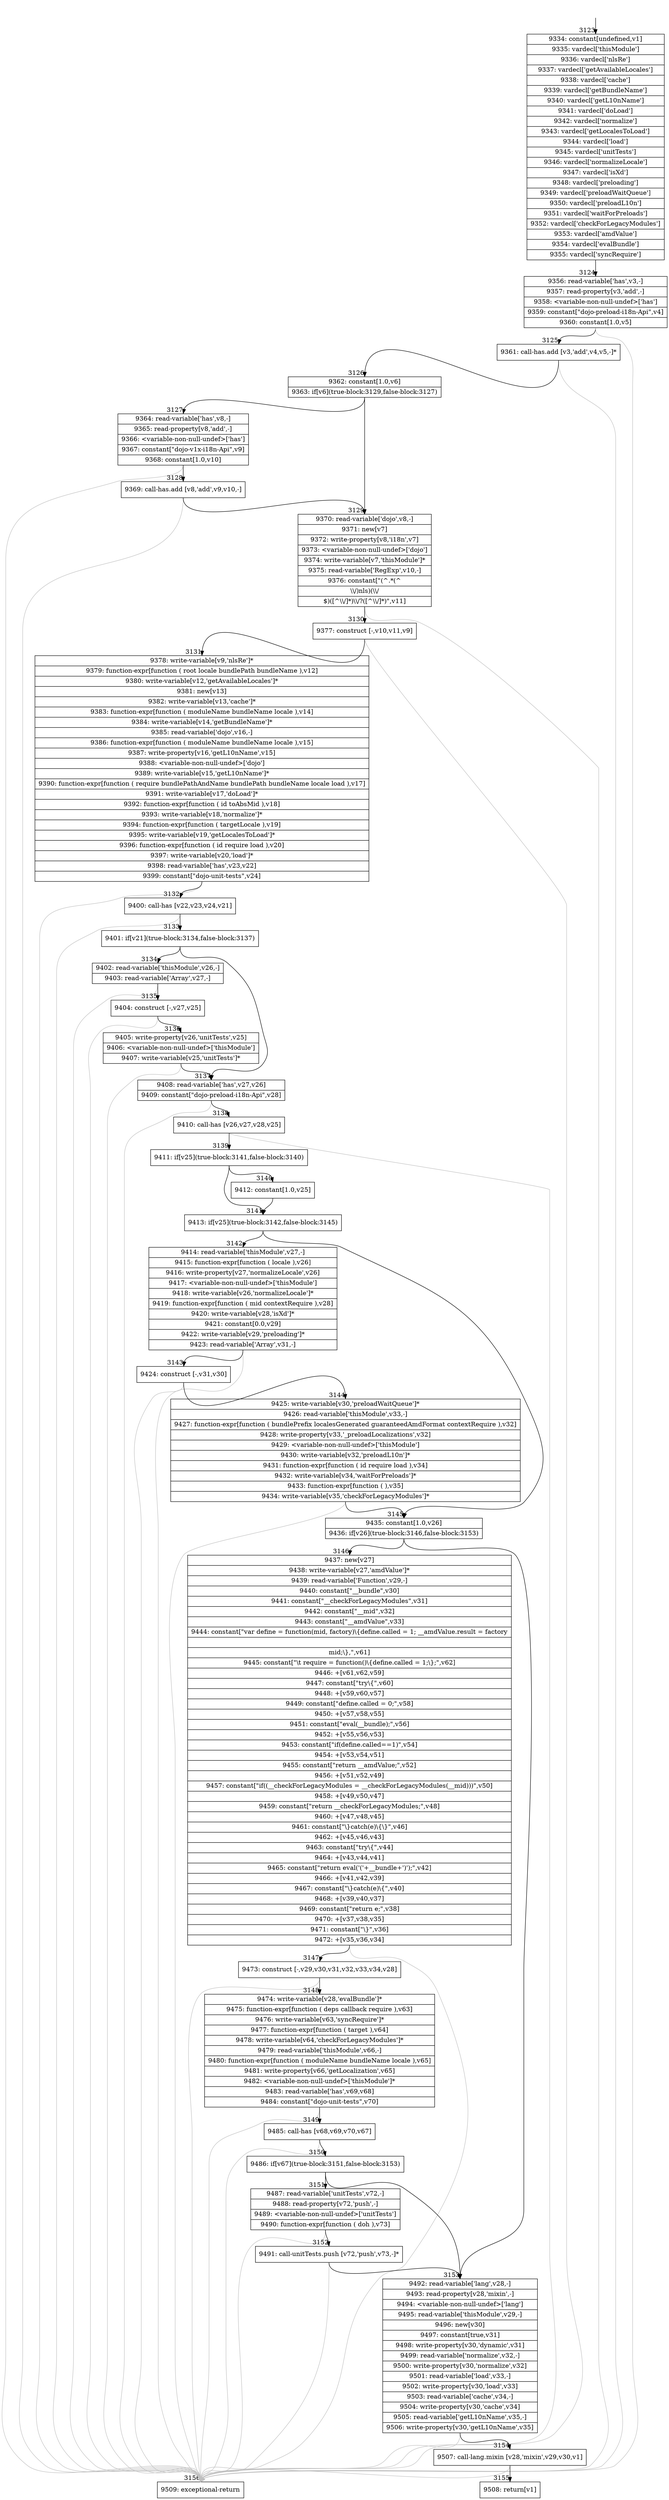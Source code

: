 digraph {
rankdir="TD"
BB_entry155[shape=none,label=""];
BB_entry155 -> BB3123 [tailport=s, headport=n, headlabel="    3123"]
BB3123 [shape=record label="{9334: constant[undefined,v1]|9335: vardecl['thisModule']|9336: vardecl['nlsRe']|9337: vardecl['getAvailableLocales']|9338: vardecl['cache']|9339: vardecl['getBundleName']|9340: vardecl['getL10nName']|9341: vardecl['doLoad']|9342: vardecl['normalize']|9343: vardecl['getLocalesToLoad']|9344: vardecl['load']|9345: vardecl['unitTests']|9346: vardecl['normalizeLocale']|9347: vardecl['isXd']|9348: vardecl['preloading']|9349: vardecl['preloadWaitQueue']|9350: vardecl['preloadL10n']|9351: vardecl['waitForPreloads']|9352: vardecl['checkForLegacyModules']|9353: vardecl['amdValue']|9354: vardecl['evalBundle']|9355: vardecl['syncRequire']}" ] 
BB3123 -> BB3124 [tailport=s, headport=n, headlabel="      3124"]
BB3124 [shape=record label="{9356: read-variable['has',v3,-]|9357: read-property[v3,'add',-]|9358: \<variable-non-null-undef\>['has']|9359: constant[\"dojo-preload-i18n-Api\",v4]|9360: constant[1.0,v5]}" ] 
BB3124 -> BB3125 [tailport=s, headport=n, headlabel="      3125"]
BB3124 -> BB3156 [tailport=s, headport=n, color=gray, headlabel="      3156"]
BB3125 [shape=record label="{9361: call-has.add [v3,'add',v4,v5,-]*}" ] 
BB3125 -> BB3126 [tailport=s, headport=n, headlabel="      3126"]
BB3125 -> BB3156 [tailport=s, headport=n, color=gray]
BB3126 [shape=record label="{9362: constant[1.0,v6]|9363: if[v6](true-block:3129,false-block:3127)}" ] 
BB3126 -> BB3129 [tailport=s, headport=n, headlabel="      3129"]
BB3126 -> BB3127 [tailport=s, headport=n, headlabel="      3127"]
BB3127 [shape=record label="{9364: read-variable['has',v8,-]|9365: read-property[v8,'add',-]|9366: \<variable-non-null-undef\>['has']|9367: constant[\"dojo-v1x-i18n-Api\",v9]|9368: constant[1.0,v10]}" ] 
BB3127 -> BB3128 [tailport=s, headport=n, headlabel="      3128"]
BB3127 -> BB3156 [tailport=s, headport=n, color=gray]
BB3128 [shape=record label="{9369: call-has.add [v8,'add',v9,v10,-]}" ] 
BB3128 -> BB3129 [tailport=s, headport=n]
BB3128 -> BB3156 [tailport=s, headport=n, color=gray]
BB3129 [shape=record label="{9370: read-variable['dojo',v8,-]|9371: new[v7]|9372: write-property[v8,'i18n',v7]|9373: \<variable-non-null-undef\>['dojo']|9374: write-variable[v7,'thisModule']*|9375: read-variable['RegExp',v10,-]|9376: constant[\"(^.*(^|\\\\/)nls)(\\\\/|$)([^\\\\/]*)\\\\/?([^\\\\/]*)\",v11]}" ] 
BB3129 -> BB3130 [tailport=s, headport=n, headlabel="      3130"]
BB3129 -> BB3156 [tailport=s, headport=n, color=gray]
BB3130 [shape=record label="{9377: construct [-,v10,v11,v9]}" ] 
BB3130 -> BB3131 [tailport=s, headport=n, headlabel="      3131"]
BB3130 -> BB3156 [tailport=s, headport=n, color=gray]
BB3131 [shape=record label="{9378: write-variable[v9,'nlsRe']*|9379: function-expr[function ( root locale bundlePath bundleName ),v12]|9380: write-variable[v12,'getAvailableLocales']*|9381: new[v13]|9382: write-variable[v13,'cache']*|9383: function-expr[function ( moduleName bundleName locale ),v14]|9384: write-variable[v14,'getBundleName']*|9385: read-variable['dojo',v16,-]|9386: function-expr[function ( moduleName bundleName locale ),v15]|9387: write-property[v16,'getL10nName',v15]|9388: \<variable-non-null-undef\>['dojo']|9389: write-variable[v15,'getL10nName']*|9390: function-expr[function ( require bundlePathAndName bundlePath bundleName locale load ),v17]|9391: write-variable[v17,'doLoad']*|9392: function-expr[function ( id toAbsMid ),v18]|9393: write-variable[v18,'normalize']*|9394: function-expr[function ( targetLocale ),v19]|9395: write-variable[v19,'getLocalesToLoad']*|9396: function-expr[function ( id require load ),v20]|9397: write-variable[v20,'load']*|9398: read-variable['has',v23,v22]|9399: constant[\"dojo-unit-tests\",v24]}" ] 
BB3131 -> BB3132 [tailport=s, headport=n, headlabel="      3132"]
BB3131 -> BB3156 [tailport=s, headport=n, color=gray]
BB3132 [shape=record label="{9400: call-has [v22,v23,v24,v21]}" ] 
BB3132 -> BB3133 [tailport=s, headport=n, headlabel="      3133"]
BB3132 -> BB3156 [tailport=s, headport=n, color=gray]
BB3133 [shape=record label="{9401: if[v21](true-block:3134,false-block:3137)}" ] 
BB3133 -> BB3134 [tailport=s, headport=n, headlabel="      3134"]
BB3133 -> BB3137 [tailport=s, headport=n, headlabel="      3137"]
BB3134 [shape=record label="{9402: read-variable['thisModule',v26,-]|9403: read-variable['Array',v27,-]}" ] 
BB3134 -> BB3135 [tailport=s, headport=n, headlabel="      3135"]
BB3134 -> BB3156 [tailport=s, headport=n, color=gray]
BB3135 [shape=record label="{9404: construct [-,v27,v25]}" ] 
BB3135 -> BB3136 [tailport=s, headport=n, headlabel="      3136"]
BB3135 -> BB3156 [tailport=s, headport=n, color=gray]
BB3136 [shape=record label="{9405: write-property[v26,'unitTests',v25]|9406: \<variable-non-null-undef\>['thisModule']|9407: write-variable[v25,'unitTests']*}" ] 
BB3136 -> BB3137 [tailport=s, headport=n]
BB3136 -> BB3156 [tailport=s, headport=n, color=gray]
BB3137 [shape=record label="{9408: read-variable['has',v27,v26]|9409: constant[\"dojo-preload-i18n-Api\",v28]}" ] 
BB3137 -> BB3138 [tailport=s, headport=n, headlabel="      3138"]
BB3137 -> BB3156 [tailport=s, headport=n, color=gray]
BB3138 [shape=record label="{9410: call-has [v26,v27,v28,v25]}" ] 
BB3138 -> BB3139 [tailport=s, headport=n, headlabel="      3139"]
BB3138 -> BB3156 [tailport=s, headport=n, color=gray]
BB3139 [shape=record label="{9411: if[v25](true-block:3141,false-block:3140)}" ] 
BB3139 -> BB3141 [tailport=s, headport=n, headlabel="      3141"]
BB3139 -> BB3140 [tailport=s, headport=n, headlabel="      3140"]
BB3140 [shape=record label="{9412: constant[1.0,v25]}" ] 
BB3140 -> BB3141 [tailport=s, headport=n]
BB3141 [shape=record label="{9413: if[v25](true-block:3142,false-block:3145)}" ] 
BB3141 -> BB3142 [tailport=s, headport=n, headlabel="      3142"]
BB3141 -> BB3145 [tailport=s, headport=n, headlabel="      3145"]
BB3142 [shape=record label="{9414: read-variable['thisModule',v27,-]|9415: function-expr[function ( locale ),v26]|9416: write-property[v27,'normalizeLocale',v26]|9417: \<variable-non-null-undef\>['thisModule']|9418: write-variable[v26,'normalizeLocale']*|9419: function-expr[function ( mid contextRequire ),v28]|9420: write-variable[v28,'isXd']*|9421: constant[0.0,v29]|9422: write-variable[v29,'preloading']*|9423: read-variable['Array',v31,-]}" ] 
BB3142 -> BB3143 [tailport=s, headport=n, headlabel="      3143"]
BB3142 -> BB3156 [tailport=s, headport=n, color=gray]
BB3143 [shape=record label="{9424: construct [-,v31,v30]}" ] 
BB3143 -> BB3144 [tailport=s, headport=n, headlabel="      3144"]
BB3143 -> BB3156 [tailport=s, headport=n, color=gray]
BB3144 [shape=record label="{9425: write-variable[v30,'preloadWaitQueue']*|9426: read-variable['thisModule',v33,-]|9427: function-expr[function ( bundlePrefix localesGenerated guaranteedAmdFormat contextRequire ),v32]|9428: write-property[v33,'_preloadLocalizations',v32]|9429: \<variable-non-null-undef\>['thisModule']|9430: write-variable[v32,'preloadL10n']*|9431: function-expr[function ( id require load ),v34]|9432: write-variable[v34,'waitForPreloads']*|9433: function-expr[function ( ),v35]|9434: write-variable[v35,'checkForLegacyModules']*}" ] 
BB3144 -> BB3145 [tailport=s, headport=n]
BB3144 -> BB3156 [tailport=s, headport=n, color=gray]
BB3145 [shape=record label="{9435: constant[1.0,v26]|9436: if[v26](true-block:3146,false-block:3153)}" ] 
BB3145 -> BB3146 [tailport=s, headport=n, headlabel="      3146"]
BB3145 -> BB3153 [tailport=s, headport=n, headlabel="      3153"]
BB3146 [shape=record label="{9437: new[v27]|9438: write-variable[v27,'amdValue']*|9439: read-variable['Function',v29,-]|9440: constant[\"__bundle\",v30]|9441: constant[\"__checkForLegacyModules\",v31]|9442: constant[\"__mid\",v32]|9443: constant[\"__amdValue\",v33]|9444: constant[\"var define = function(mid, factory)\\\{define.called = 1; __amdValue.result = factory || mid;\\\},\",v61]|9445: constant[\"\\t   require = function()\\\{define.called = 1;\\\};\",v62]|9446: +[v61,v62,v59]|9447: constant[\"try\\\{\",v60]|9448: +[v59,v60,v57]|9449: constant[\"define.called = 0;\",v58]|9450: +[v57,v58,v55]|9451: constant[\"eval(__bundle);\",v56]|9452: +[v55,v56,v53]|9453: constant[\"if(define.called==1)\",v54]|9454: +[v53,v54,v51]|9455: constant[\"return __amdValue;\",v52]|9456: +[v51,v52,v49]|9457: constant[\"if((__checkForLegacyModules = __checkForLegacyModules(__mid)))\",v50]|9458: +[v49,v50,v47]|9459: constant[\"return __checkForLegacyModules;\",v48]|9460: +[v47,v48,v45]|9461: constant[\"\\\}catch(e)\\\{\\\}\",v46]|9462: +[v45,v46,v43]|9463: constant[\"try\\\{\",v44]|9464: +[v43,v44,v41]|9465: constant[\"return eval('('+__bundle+')');\",v42]|9466: +[v41,v42,v39]|9467: constant[\"\\\}catch(e)\\\{\",v40]|9468: +[v39,v40,v37]|9469: constant[\"return e;\",v38]|9470: +[v37,v38,v35]|9471: constant[\"\\\}\",v36]|9472: +[v35,v36,v34]}" ] 
BB3146 -> BB3147 [tailport=s, headport=n, headlabel="      3147"]
BB3146 -> BB3156 [tailport=s, headport=n, color=gray]
BB3147 [shape=record label="{9473: construct [-,v29,v30,v31,v32,v33,v34,v28]}" ] 
BB3147 -> BB3148 [tailport=s, headport=n, headlabel="      3148"]
BB3147 -> BB3156 [tailport=s, headport=n, color=gray]
BB3148 [shape=record label="{9474: write-variable[v28,'evalBundle']*|9475: function-expr[function ( deps callback require ),v63]|9476: write-variable[v63,'syncRequire']*|9477: function-expr[function ( target ),v64]|9478: write-variable[v64,'checkForLegacyModules']*|9479: read-variable['thisModule',v66,-]|9480: function-expr[function ( moduleName bundleName locale ),v65]|9481: write-property[v66,'getLocalization',v65]|9482: \<variable-non-null-undef\>['thisModule']*|9483: read-variable['has',v69,v68]|9484: constant[\"dojo-unit-tests\",v70]}" ] 
BB3148 -> BB3149 [tailport=s, headport=n, headlabel="      3149"]
BB3148 -> BB3156 [tailport=s, headport=n, color=gray]
BB3149 [shape=record label="{9485: call-has [v68,v69,v70,v67]}" ] 
BB3149 -> BB3150 [tailport=s, headport=n, headlabel="      3150"]
BB3149 -> BB3156 [tailport=s, headport=n, color=gray]
BB3150 [shape=record label="{9486: if[v67](true-block:3151,false-block:3153)}" ] 
BB3150 -> BB3151 [tailport=s, headport=n, headlabel="      3151"]
BB3150 -> BB3153 [tailport=s, headport=n]
BB3151 [shape=record label="{9487: read-variable['unitTests',v72,-]|9488: read-property[v72,'push',-]|9489: \<variable-non-null-undef\>['unitTests']|9490: function-expr[function ( doh ),v73]}" ] 
BB3151 -> BB3152 [tailport=s, headport=n, headlabel="      3152"]
BB3151 -> BB3156 [tailport=s, headport=n, color=gray]
BB3152 [shape=record label="{9491: call-unitTests.push [v72,'push',v73,-]*}" ] 
BB3152 -> BB3153 [tailport=s, headport=n]
BB3152 -> BB3156 [tailport=s, headport=n, color=gray]
BB3153 [shape=record label="{9492: read-variable['lang',v28,-]|9493: read-property[v28,'mixin',-]|9494: \<variable-non-null-undef\>['lang']|9495: read-variable['thisModule',v29,-]|9496: new[v30]|9497: constant[true,v31]|9498: write-property[v30,'dynamic',v31]|9499: read-variable['normalize',v32,-]|9500: write-property[v30,'normalize',v32]|9501: read-variable['load',v33,-]|9502: write-property[v30,'load',v33]|9503: read-variable['cache',v34,-]|9504: write-property[v30,'cache',v34]|9505: read-variable['getL10nName',v35,-]|9506: write-property[v30,'getL10nName',v35]}" ] 
BB3153 -> BB3154 [tailport=s, headport=n, headlabel="      3154"]
BB3153 -> BB3156 [tailport=s, headport=n, color=gray]
BB3154 [shape=record label="{9507: call-lang.mixin [v28,'mixin',v29,v30,v1]}" ] 
BB3154 -> BB3155 [tailport=s, headport=n, headlabel="      3155"]
BB3154 -> BB3156 [tailport=s, headport=n, color=gray]
BB3155 [shape=record label="{9508: return[v1]}" ] 
BB3156 [shape=record label="{9509: exceptional-return}" ] 
//#$~ 3496
}

